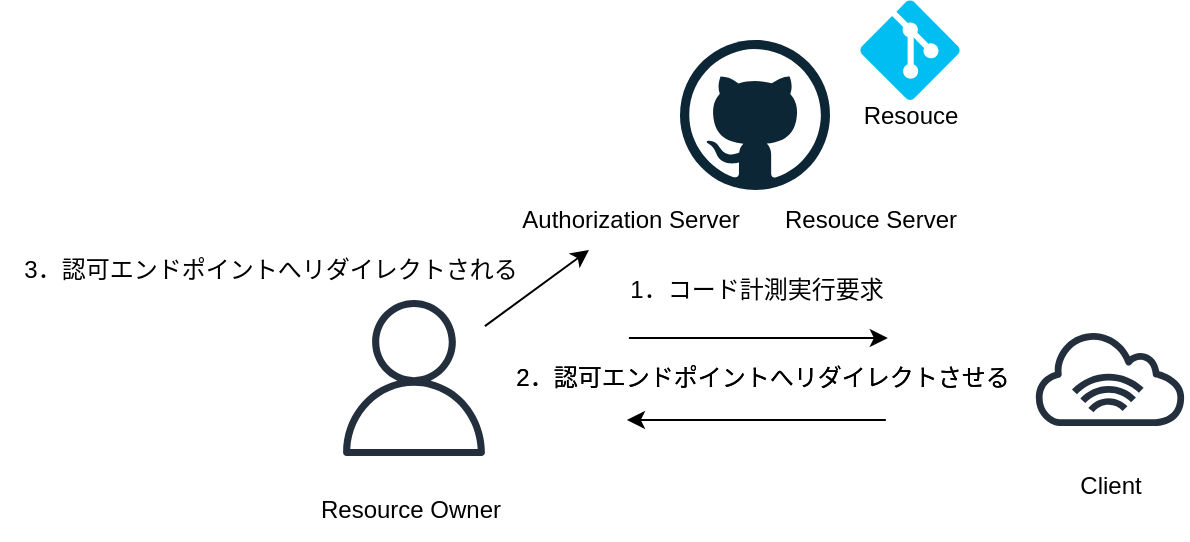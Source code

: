 <mxfile>
    <diagram id="x1BwCqTGWhlA2MlSgftY" name="Page-1">
        <mxGraphModel dx="697" dy="643" grid="1" gridSize="10" guides="1" tooltips="1" connect="1" arrows="1" fold="1" page="1" pageScale="1" pageWidth="827" pageHeight="1169" math="0" shadow="0">
            <root>
                <mxCell id="0"/>
                <mxCell id="1" parent="0"/>
                <mxCell id="13" style="edgeStyle=none;html=1;" parent="1" edge="1">
                    <mxGeometry relative="1" as="geometry">
                        <mxPoint x="334.455" y="259" as="sourcePoint"/>
                        <mxPoint x="463.919" y="259" as="targetPoint"/>
                    </mxGeometry>
                </mxCell>
                <mxCell id="22" style="edgeStyle=none;html=1;" parent="1" source="3" target="7" edge="1">
                    <mxGeometry relative="1" as="geometry"/>
                </mxCell>
                <mxCell id="3" value="" style="sketch=0;outlineConnect=0;fontColor=#232F3E;gradientColor=none;fillColor=#232F3D;strokeColor=none;dashed=0;verticalLabelPosition=bottom;verticalAlign=top;align=center;html=1;fontSize=12;fontStyle=0;aspect=fixed;pointerEvents=1;shape=mxgraph.aws4.user;" parent="1" vertex="1">
                    <mxGeometry x="188" y="240" width="78" height="78" as="geometry"/>
                </mxCell>
                <mxCell id="5" value="" style="dashed=0;outlineConnect=0;html=1;align=center;labelPosition=center;verticalLabelPosition=bottom;verticalAlign=top;shape=mxgraph.weblogos.github" parent="1" vertex="1">
                    <mxGeometry x="360" y="110" width="75" height="75" as="geometry"/>
                </mxCell>
                <mxCell id="20" style="edgeStyle=none;html=1;" parent="1" edge="1">
                    <mxGeometry relative="1" as="geometry">
                        <mxPoint x="462.919" y="300" as="sourcePoint"/>
                        <mxPoint x="333.455" y="300" as="targetPoint"/>
                    </mxGeometry>
                </mxCell>
                <mxCell id="6" value="" style="sketch=0;outlineConnect=0;fontColor=#232F3E;gradientColor=none;fillColor=#232F3D;strokeColor=none;dashed=0;verticalLabelPosition=bottom;verticalAlign=top;align=center;html=1;fontSize=12;fontStyle=0;aspect=fixed;pointerEvents=1;shape=mxgraph.aws4.internet_alt1;" parent="1" vertex="1">
                    <mxGeometry x="536" y="255" width="78" height="48" as="geometry"/>
                </mxCell>
                <mxCell id="7" value="Authorization Server" style="text;html=1;align=center;verticalAlign=middle;resizable=0;points=[];autosize=1;strokeColor=none;fillColor=none;" parent="1" vertex="1">
                    <mxGeometry x="270" y="185" width="130" height="30" as="geometry"/>
                </mxCell>
                <mxCell id="8" value="Resouce Server" style="text;html=1;align=center;verticalAlign=middle;resizable=0;points=[];autosize=1;strokeColor=none;fillColor=none;" parent="1" vertex="1">
                    <mxGeometry x="400" y="185" width="110" height="30" as="geometry"/>
                </mxCell>
                <mxCell id="9" value="Resource Owner" style="text;html=1;align=center;verticalAlign=middle;resizable=0;points=[];autosize=1;strokeColor=none;fillColor=none;" parent="1" vertex="1">
                    <mxGeometry x="170" y="330" width="110" height="30" as="geometry"/>
                </mxCell>
                <mxCell id="10" value="Client" style="text;html=1;align=center;verticalAlign=middle;resizable=0;points=[];autosize=1;strokeColor=none;fillColor=none;" parent="1" vertex="1">
                    <mxGeometry x="550" y="318" width="50" height="30" as="geometry"/>
                </mxCell>
                <mxCell id="11" value="" style="verticalLabelPosition=bottom;html=1;verticalAlign=top;align=center;strokeColor=none;fillColor=#00BEF2;shape=mxgraph.azure.git_repository;" parent="1" vertex="1">
                    <mxGeometry x="450" y="90" width="50" height="50" as="geometry"/>
                </mxCell>
                <mxCell id="12" value="Resouce" style="text;html=1;align=center;verticalAlign=middle;resizable=0;points=[];autosize=1;strokeColor=none;fillColor=none;" parent="1" vertex="1">
                    <mxGeometry x="440" y="132.5" width="70" height="30" as="geometry"/>
                </mxCell>
                <mxCell id="18" value="1．コード計測実行要求" style="text;html=1;align=center;verticalAlign=middle;resizable=0;points=[];autosize=1;strokeColor=none;fillColor=none;" parent="1" vertex="1">
                    <mxGeometry x="322.5" y="220" width="150" height="30" as="geometry"/>
                </mxCell>
                <mxCell id="21" value="2．認可エンドポイントへリダイレクトさせる" style="text;html=1;align=center;verticalAlign=middle;resizable=0;points=[];autosize=1;strokeColor=none;fillColor=none;" parent="1" vertex="1">
                    <mxGeometry x="266" y="264" width="270" height="30" as="geometry"/>
                </mxCell>
                <mxCell id="23" value="3．認可エンドポイントへリダイレクトされる" style="text;html=1;align=center;verticalAlign=middle;resizable=0;points=[];autosize=1;strokeColor=none;fillColor=none;" parent="1" vertex="1">
                    <mxGeometry x="20" y="210" width="270" height="30" as="geometry"/>
                </mxCell>
                <mxCell id="24" value="2．認可エンドポイントへリダイレクトさせる" style="text;html=1;align=center;verticalAlign=middle;resizable=0;points=[];autosize=1;strokeColor=none;fillColor=none;" vertex="1" parent="1">
                    <mxGeometry x="266" y="264" width="270" height="30" as="geometry"/>
                </mxCell>
            </root>
        </mxGraphModel>
    </diagram>
</mxfile>